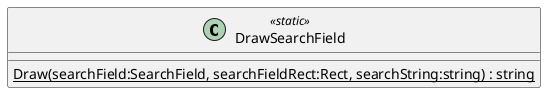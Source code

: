 @startuml
class DrawSearchField <<static>> {
    {static} Draw(searchField:SearchField, searchFieldRect:Rect, searchString:string) : string
}
@enduml
